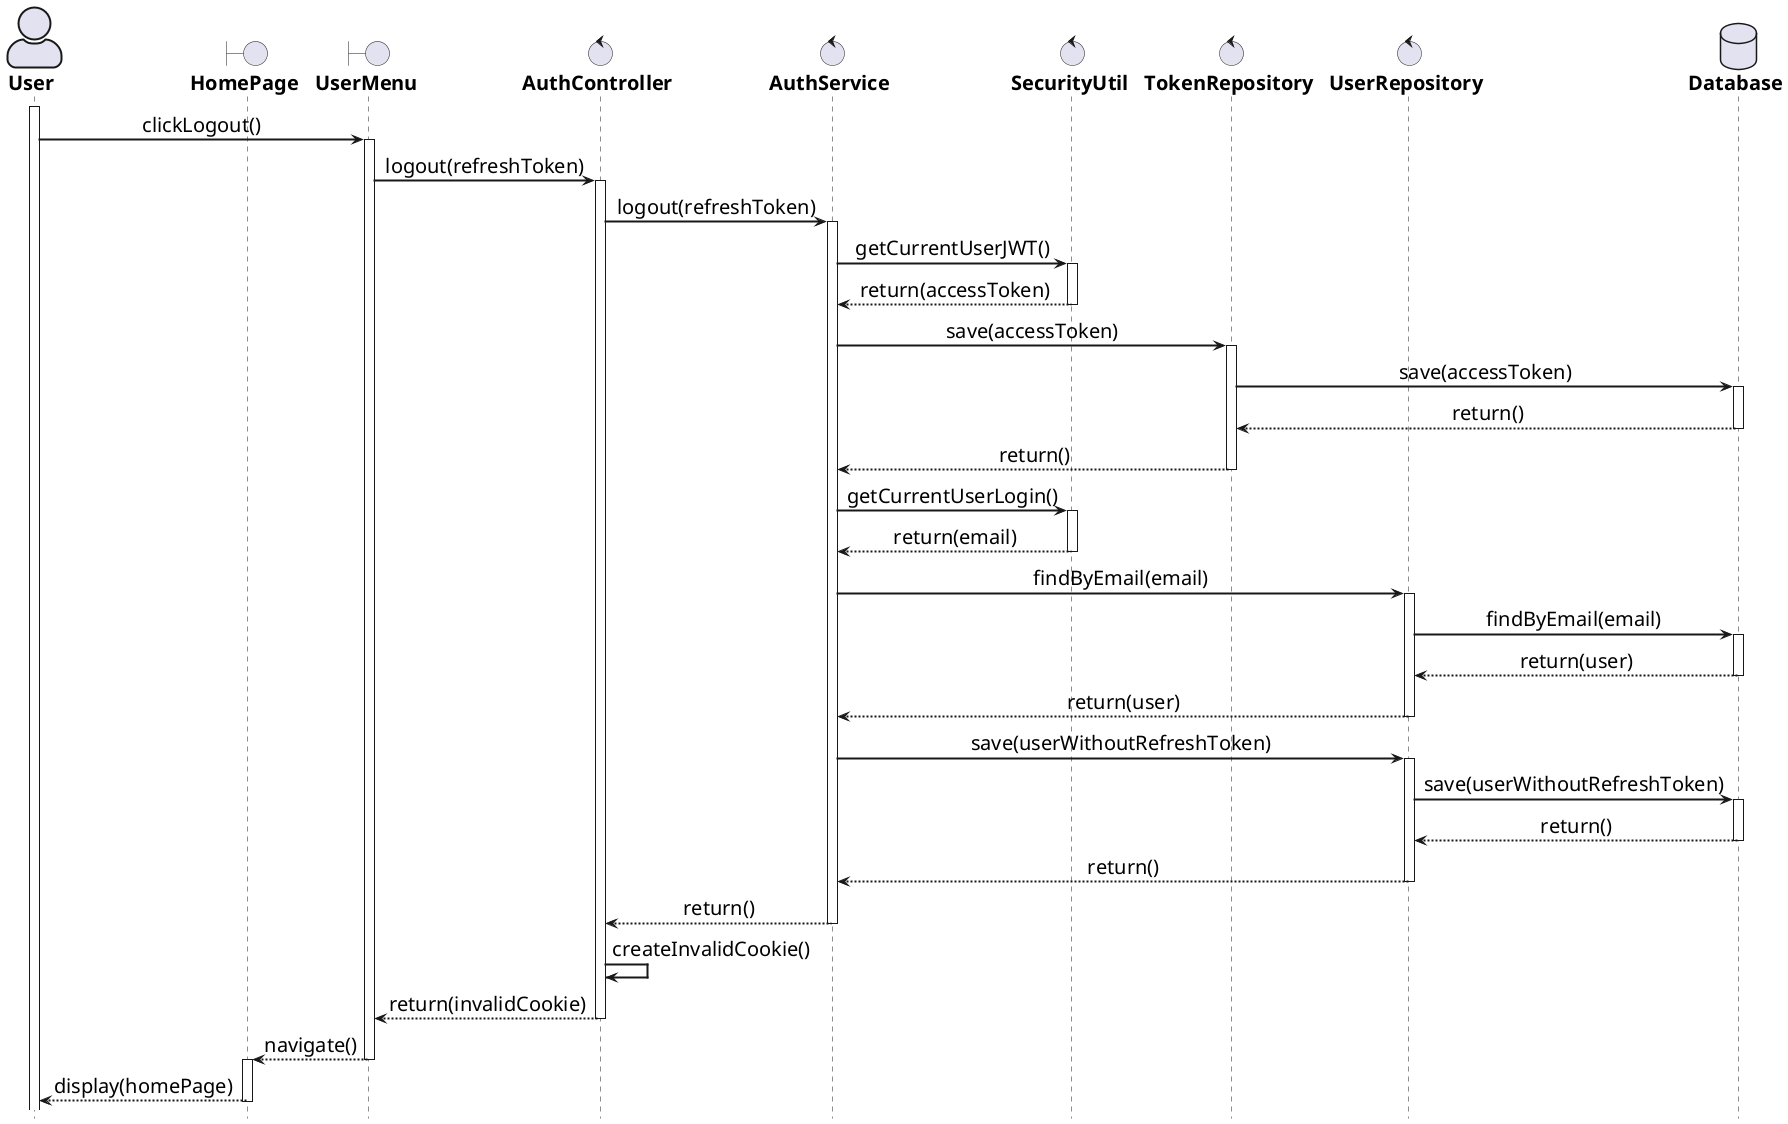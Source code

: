 @startuml

' General configuration
skinparam defaultFontSize 20
skinparam maxMessageSize 60
skinparam sequenceMessageAlign center
skinparam actorStyle awesome

' Arrow and border thickness configuration
skinparam {
    ArrowThickness 2
    ParticipantBorderThickness 2
    ActorBorderThickness 2
    LifeLineBorderThickness 2
    ActivationBorderThickness 2
}

' Life line and font style configuration
skinparam LifeLineBorderColor black
skinparam {
    actorFontStyle bold
    boundaryFontStyle bold
    controlFontStyle bold
    entityFontStyle bold
    databaseFontStyle bold
}

' Define components
actor "User" as actor
boundary "HomePage" as homePage
boundary "UserMenu" as menu
control "AuthController" as controller
control "AuthService" as service
control "SecurityUtil" as securityUtil
control "TokenRepository" as blacklistDb
control "UserRepository" as userRepo
database "Database" as userDb

' Start processing flow
activate actor
actor -> menu: clickLogout()
activate menu

menu -> controller: logout(refreshToken)
activate controller

controller -> service: logout(refreshToken)
activate service

' Get current access token
service -> securityUtil: getCurrentUserJWT()
activate securityUtil
securityUtil --> service: return(accessToken)
deactivate securityUtil

' Add token to blacklist
service -> blacklistDb: save(accessToken)
activate blacklistDb
blacklistDb -> userDb: save(accessToken)
activate userDb
userDb --> blacklistDb: return()
deactivate userDb
blacklistDb --> service: return()
deactivate blacklistDb

' Get current user and remove refresh token
service -> securityUtil: getCurrentUserLogin()
activate securityUtil
securityUtil --> service: return(email)
deactivate securityUtil

service -> userRepo: findByEmail(email)
activate userRepo
userRepo -> userDb: findByEmail(email)
activate userDb
userDb --> userRepo: return(user)
deactivate userDb
userRepo --> service: return(user)
deactivate userRepo

service -> userRepo: save(userWithoutRefreshToken)
activate userRepo
userRepo -> userDb: save(userWithoutRefreshToken)
activate userDb
userDb --> userRepo: return()
deactivate userDb
userRepo --> service: return()
deactivate userRepo

service --> controller: return()
deactivate service

controller -> controller: createInvalidCookie()
controller --> menu: return(invalidCookie)
deactivate controller

menu --> homePage: navigate()
deactivate menu
activate homePage
homePage --> actor: display(homePage)
deactivate homePage

hide footbox
@enduml